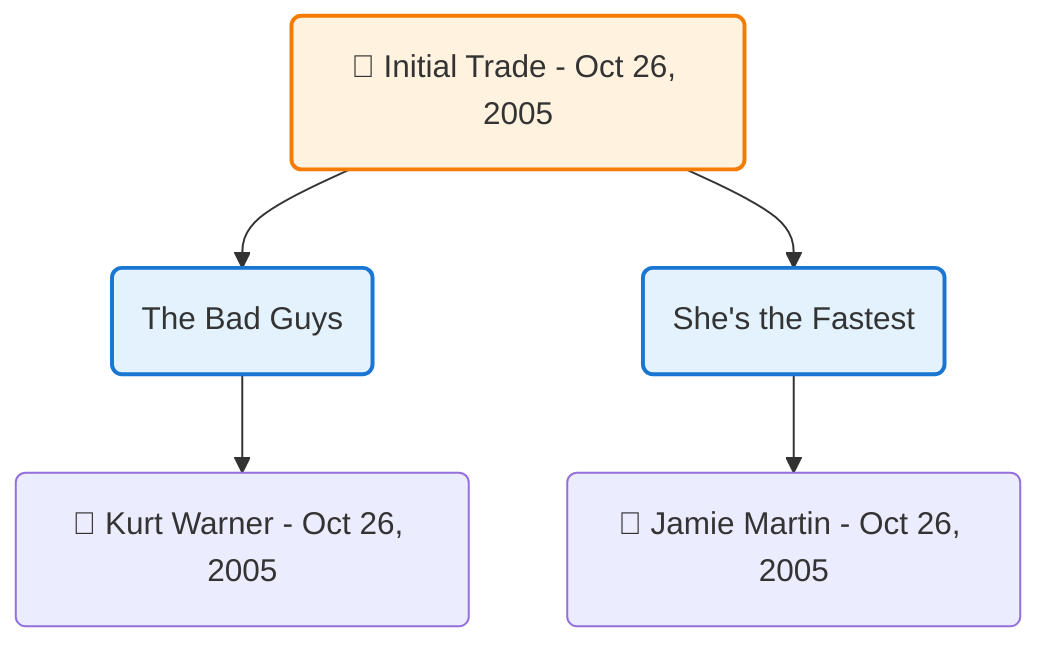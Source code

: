 flowchart TD

    TRADE_MAIN("🔄 Initial Trade - Oct 26, 2005")
    TEAM_1("The Bad Guys")
    TEAM_2("She's the Fastest")
    NODE_5334d14c-8403-45ec-93c2-0a65aaefb92c("🔄 Kurt Warner - Oct 26, 2005")
    NODE_7ad26fe8-bfdd-4360-aa60-6ef1d99ed598("🔄 Jamie Martin - Oct 26, 2005")

    TRADE_MAIN --> TEAM_1
    TRADE_MAIN --> TEAM_2
    TEAM_1 --> NODE_5334d14c-8403-45ec-93c2-0a65aaefb92c
    TEAM_2 --> NODE_7ad26fe8-bfdd-4360-aa60-6ef1d99ed598

    %% Node styling
    classDef teamNode fill:#e3f2fd,stroke:#1976d2,stroke-width:2px
    classDef tradeNode fill:#fff3e0,stroke:#f57c00,stroke-width:2px
    classDef playerNode fill:#f3e5f5,stroke:#7b1fa2,stroke-width:1px
    classDef nonRootPlayerNode fill:#f5f5f5,stroke:#757575,stroke-width:1px
    classDef endNode fill:#ffebee,stroke:#c62828,stroke-width:2px
    classDef waiverNode fill:#e8f5e8,stroke:#388e3c,stroke-width:2px
    classDef championshipNode fill:#fff9c4,stroke:#f57f17,stroke-width:3px

    class TEAM_1,TEAM_2 teamNode
    class TRADE_MAIN tradeNode